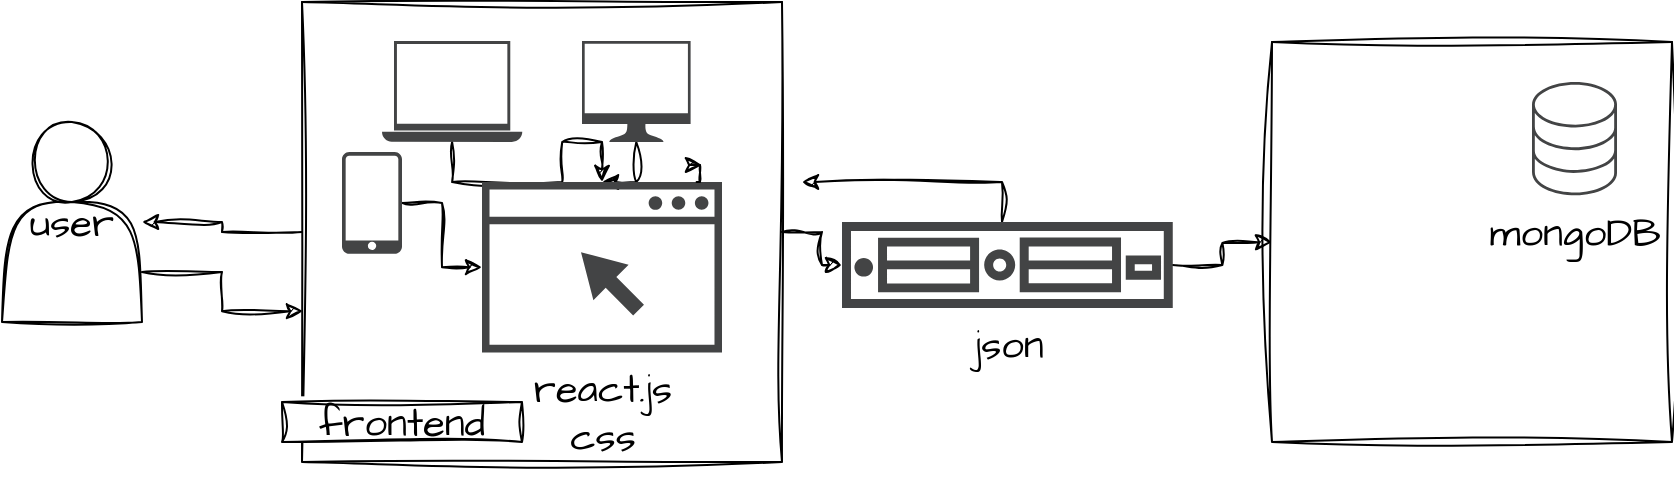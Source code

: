<mxfile version="21.6.8" type="github">
  <diagram name="Page-1" id="ge3-hOaAxcKTg2Dx_Vvu">
    <mxGraphModel dx="1050" dy="554" grid="1" gridSize="10" guides="1" tooltips="1" connect="1" arrows="1" fold="1" page="1" pageScale="1" pageWidth="850" pageHeight="1100" math="0" shadow="0">
      <root>
        <mxCell id="0" />
        <mxCell id="1" parent="0" />
        <mxCell id="wdeAGtdzyXhV3xt52uQ4-5" style="edgeStyle=orthogonalEdgeStyle;rounded=0;orthogonalLoop=1;jettySize=auto;html=1;exitX=0.5;exitY=1;exitDx=0;exitDy=0;" parent="1" edge="1">
          <mxGeometry relative="1" as="geometry">
            <mxPoint x="75" y="380" as="sourcePoint" />
            <mxPoint x="75" y="380" as="targetPoint" />
          </mxGeometry>
        </mxCell>
        <mxCell id="Frj3U7urO7_gcM3COunR-32" style="edgeStyle=orthogonalEdgeStyle;rounded=0;sketch=1;hachureGap=4;jiggle=2;curveFitting=1;orthogonalLoop=1;jettySize=auto;html=1;exitX=1;exitY=0.75;exitDx=0;exitDy=0;entryX=0.002;entryY=0.672;entryDx=0;entryDy=0;entryPerimeter=0;fontFamily=Architects Daughter;fontSource=https%3A%2F%2Ffonts.googleapis.com%2Fcss%3Ffamily%3DArchitects%2BDaughter;fontSize=16;" edge="1" parent="1" source="Frj3U7urO7_gcM3COunR-28" target="Frj3U7urO7_gcM3COunR-29">
          <mxGeometry relative="1" as="geometry" />
        </mxCell>
        <mxCell id="Frj3U7urO7_gcM3COunR-28" value="user" style="shape=actor;whiteSpace=wrap;html=1;sketch=1;hachureGap=4;jiggle=2;curveFitting=1;fontFamily=Architects Daughter;fontSource=https%3A%2F%2Ffonts.googleapis.com%2Fcss%3Ffamily%3DArchitects%2BDaughter;fontSize=20;" vertex="1" parent="1">
          <mxGeometry x="20" y="200" width="70" height="100" as="geometry" />
        </mxCell>
        <mxCell id="Frj3U7urO7_gcM3COunR-31" value="" style="edgeStyle=orthogonalEdgeStyle;rounded=0;sketch=1;hachureGap=4;jiggle=2;curveFitting=1;orthogonalLoop=1;jettySize=auto;html=1;fontFamily=Architects Daughter;fontSource=https%3A%2F%2Ffonts.googleapis.com%2Fcss%3Ffamily%3DArchitects%2BDaughter;fontSize=16;" edge="1" parent="1" source="Frj3U7urO7_gcM3COunR-29" target="Frj3U7urO7_gcM3COunR-28">
          <mxGeometry relative="1" as="geometry" />
        </mxCell>
        <mxCell id="Frj3U7urO7_gcM3COunR-47" value="" style="edgeStyle=orthogonalEdgeStyle;rounded=0;sketch=1;hachureGap=4;jiggle=2;curveFitting=1;orthogonalLoop=1;jettySize=auto;html=1;fontFamily=Architects Daughter;fontSource=https%3A%2F%2Ffonts.googleapis.com%2Fcss%3Ffamily%3DArchitects%2BDaughter;fontSize=16;" edge="1" parent="1" source="Frj3U7urO7_gcM3COunR-29" target="Frj3U7urO7_gcM3COunR-42">
          <mxGeometry relative="1" as="geometry" />
        </mxCell>
        <mxCell id="Frj3U7urO7_gcM3COunR-29" value="" style="swimlane;startSize=0;sketch=1;hachureGap=4;jiggle=2;curveFitting=1;fontFamily=Architects Daughter;fontSource=https%3A%2F%2Ffonts.googleapis.com%2Fcss%3Ffamily%3DArchitects%2BDaughter;fontSize=17;" vertex="1" parent="1">
          <mxGeometry x="170" y="140" width="240" height="230" as="geometry" />
        </mxCell>
        <mxCell id="Frj3U7urO7_gcM3COunR-49" value="" style="edgeStyle=orthogonalEdgeStyle;rounded=0;sketch=1;hachureGap=4;jiggle=2;curveFitting=1;orthogonalLoop=1;jettySize=auto;html=1;fontFamily=Architects Daughter;fontSource=https%3A%2F%2Ffonts.googleapis.com%2Fcss%3Ffamily%3DArchitects%2BDaughter;fontSize=16;" edge="1" parent="Frj3U7urO7_gcM3COunR-29" source="Frj3U7urO7_gcM3COunR-34" target="Frj3U7urO7_gcM3COunR-37">
          <mxGeometry relative="1" as="geometry" />
        </mxCell>
        <mxCell id="Frj3U7urO7_gcM3COunR-34" value="" style="sketch=0;pointerEvents=1;shadow=0;dashed=0;html=1;strokeColor=none;fillColor=#434445;aspect=fixed;labelPosition=center;verticalLabelPosition=bottom;verticalAlign=top;align=center;outlineConnect=0;shape=mxgraph.vvd.laptop;hachureGap=4;jiggle=2;curveFitting=1;fontFamily=Architects Daughter;fontSource=https%3A%2F%2Ffonts.googleapis.com%2Fcss%3Ffamily%3DArchitects%2BDaughter;fontSize=20;" vertex="1" parent="Frj3U7urO7_gcM3COunR-29">
          <mxGeometry x="40" y="19.5" width="70.14" height="50.5" as="geometry" />
        </mxCell>
        <mxCell id="Frj3U7urO7_gcM3COunR-50" value="" style="edgeStyle=orthogonalEdgeStyle;rounded=0;sketch=1;hachureGap=4;jiggle=2;curveFitting=1;orthogonalLoop=1;jettySize=auto;html=1;fontFamily=Architects Daughter;fontSource=https%3A%2F%2Ffonts.googleapis.com%2Fcss%3Ffamily%3DArchitects%2BDaughter;fontSize=16;" edge="1" parent="Frj3U7urO7_gcM3COunR-29" source="Frj3U7urO7_gcM3COunR-35" target="Frj3U7urO7_gcM3COunR-37">
          <mxGeometry relative="1" as="geometry" />
        </mxCell>
        <mxCell id="Frj3U7urO7_gcM3COunR-35" value="" style="sketch=0;pointerEvents=1;shadow=0;dashed=0;html=1;strokeColor=none;fillColor=#434445;aspect=fixed;labelPosition=center;verticalLabelPosition=bottom;verticalAlign=top;align=center;outlineConnect=0;shape=mxgraph.vvd.monitor;hachureGap=4;jiggle=2;curveFitting=1;fontFamily=Architects Daughter;fontSource=https%3A%2F%2Ffonts.googleapis.com%2Fcss%3Ffamily%3DArchitects%2BDaughter;fontSize=20;" vertex="1" parent="Frj3U7urO7_gcM3COunR-29">
          <mxGeometry x="140" y="19.5" width="54.3" height="50.5" as="geometry" />
        </mxCell>
        <mxCell id="Frj3U7urO7_gcM3COunR-38" value="" style="edgeStyle=orthogonalEdgeStyle;rounded=0;sketch=1;hachureGap=4;jiggle=2;curveFitting=1;orthogonalLoop=1;jettySize=auto;html=1;fontFamily=Architects Daughter;fontSource=https%3A%2F%2Ffonts.googleapis.com%2Fcss%3Ffamily%3DArchitects%2BDaughter;fontSize=16;" edge="1" parent="Frj3U7urO7_gcM3COunR-29" source="Frj3U7urO7_gcM3COunR-36" target="Frj3U7urO7_gcM3COunR-37">
          <mxGeometry relative="1" as="geometry" />
        </mxCell>
        <mxCell id="Frj3U7urO7_gcM3COunR-36" value="" style="sketch=0;pointerEvents=1;shadow=0;dashed=0;html=1;strokeColor=none;fillColor=#434445;aspect=fixed;labelPosition=center;verticalLabelPosition=bottom;verticalAlign=top;align=center;outlineConnect=0;shape=mxgraph.vvd.phone;hachureGap=4;jiggle=2;curveFitting=1;fontFamily=Architects Daughter;fontSource=https%3A%2F%2Ffonts.googleapis.com%2Fcss%3Ffamily%3DArchitects%2BDaughter;fontSize=20;" vertex="1" parent="Frj3U7urO7_gcM3COunR-29">
          <mxGeometry x="20" y="75" width="30" height="50.85" as="geometry" />
        </mxCell>
        <mxCell id="Frj3U7urO7_gcM3COunR-37" value="react.js&lt;br&gt;css" style="sketch=0;pointerEvents=1;shadow=0;dashed=0;html=1;strokeColor=none;fillColor=#434445;aspect=fixed;labelPosition=center;verticalLabelPosition=bottom;verticalAlign=top;align=center;outlineConnect=0;shape=mxgraph.vvd.web_browser;hachureGap=4;jiggle=2;curveFitting=1;fontFamily=Architects Daughter;fontSource=https%3A%2F%2Ffonts.googleapis.com%2Fcss%3Ffamily%3DArchitects%2BDaughter;fontSize=20;" vertex="1" parent="Frj3U7urO7_gcM3COunR-29">
          <mxGeometry x="90" y="90" width="120" height="85.2" as="geometry" />
        </mxCell>
        <mxCell id="Frj3U7urO7_gcM3COunR-45" style="edgeStyle=orthogonalEdgeStyle;rounded=0;sketch=1;hachureGap=4;jiggle=2;curveFitting=1;orthogonalLoop=1;jettySize=auto;html=1;fontFamily=Architects Daughter;fontSource=https%3A%2F%2Ffonts.googleapis.com%2Fcss%3Ffamily%3DArchitects%2BDaughter;fontSize=16;" edge="1" parent="Frj3U7urO7_gcM3COunR-29">
          <mxGeometry relative="1" as="geometry">
            <mxPoint x="200" y="81.5" as="targetPoint" />
            <mxPoint x="197.31" y="90" as="sourcePoint" />
            <Array as="points">
              <mxPoint x="199" y="90" />
            </Array>
          </mxGeometry>
        </mxCell>
        <mxCell id="Frj3U7urO7_gcM3COunR-33" value="frontend" style="whiteSpace=wrap;html=1;sketch=1;hachureGap=4;jiggle=2;curveFitting=1;fontFamily=Architects Daughter;fontSource=https%3A%2F%2Ffonts.googleapis.com%2Fcss%3Ffamily%3DArchitects%2BDaughter;fontSize=20;" vertex="1" parent="1">
          <mxGeometry x="160" y="340" width="120" height="20" as="geometry" />
        </mxCell>
        <mxCell id="Frj3U7urO7_gcM3COunR-55" value="" style="edgeStyle=orthogonalEdgeStyle;rounded=0;sketch=1;hachureGap=4;jiggle=2;curveFitting=1;orthogonalLoop=1;jettySize=auto;html=1;fontFamily=Architects Daughter;fontSource=https%3A%2F%2Ffonts.googleapis.com%2Fcss%3Ffamily%3DArchitects%2BDaughter;fontSize=16;" edge="1" parent="1" source="Frj3U7urO7_gcM3COunR-42">
          <mxGeometry relative="1" as="geometry">
            <mxPoint x="655" y="260" as="targetPoint" />
          </mxGeometry>
        </mxCell>
        <mxCell id="Frj3U7urO7_gcM3COunR-57" style="edgeStyle=orthogonalEdgeStyle;rounded=0;sketch=1;hachureGap=4;jiggle=2;curveFitting=1;orthogonalLoop=1;jettySize=auto;html=1;fontFamily=Architects Daughter;fontSource=https%3A%2F%2Ffonts.googleapis.com%2Fcss%3Ffamily%3DArchitects%2BDaughter;fontSize=16;" edge="1" parent="1" source="Frj3U7urO7_gcM3COunR-42">
          <mxGeometry relative="1" as="geometry">
            <mxPoint x="420" y="230" as="targetPoint" />
            <Array as="points">
              <mxPoint x="520" y="230" />
            </Array>
          </mxGeometry>
        </mxCell>
        <mxCell id="Frj3U7urO7_gcM3COunR-42" value="json" style="sketch=0;pointerEvents=1;shadow=0;dashed=0;html=1;strokeColor=none;fillColor=#434445;aspect=fixed;labelPosition=center;verticalLabelPosition=bottom;verticalAlign=top;align=center;outlineConnect=0;shape=mxgraph.vvd.server;hachureGap=4;jiggle=2;curveFitting=1;fontFamily=Architects Daughter;fontSource=https%3A%2F%2Ffonts.googleapis.com%2Fcss%3Ffamily%3DArchitects%2BDaughter;fontSize=20;" vertex="1" parent="1">
          <mxGeometry x="440" y="250" width="165.38" height="43" as="geometry" />
        </mxCell>
        <mxCell id="Frj3U7urO7_gcM3COunR-53" value="" style="swimlane;startSize=0;sketch=1;hachureGap=4;jiggle=2;curveFitting=1;fontFamily=Architects Daughter;fontSource=https%3A%2F%2Ffonts.googleapis.com%2Fcss%3Ffamily%3DArchitects%2BDaughter;fontSize=20;" vertex="1" parent="1">
          <mxGeometry x="655" y="160" width="200" height="200" as="geometry" />
        </mxCell>
        <mxCell id="Frj3U7urO7_gcM3COunR-56" value="mongoDB" style="sketch=0;pointerEvents=1;shadow=0;dashed=0;html=1;strokeColor=none;fillColor=#434445;aspect=fixed;labelPosition=center;verticalLabelPosition=bottom;verticalAlign=top;align=center;outlineConnect=0;shape=mxgraph.vvd.storage;hachureGap=4;jiggle=2;curveFitting=1;fontFamily=Architects Daughter;fontSource=https%3A%2F%2Ffonts.googleapis.com%2Fcss%3Ffamily%3DArchitects%2BDaughter;fontSize=20;" vertex="1" parent="Frj3U7urO7_gcM3COunR-53">
          <mxGeometry x="130" y="20" width="42.5" height="56.67" as="geometry" />
        </mxCell>
      </root>
    </mxGraphModel>
  </diagram>
</mxfile>
